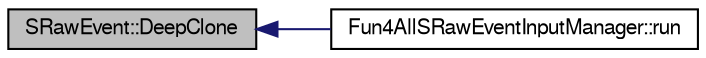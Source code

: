 digraph "SRawEvent::DeepClone"
{
  bgcolor="transparent";
  edge [fontname="FreeSans",fontsize="10",labelfontname="FreeSans",labelfontsize="10"];
  node [fontname="FreeSans",fontsize="10",shape=record];
  rankdir="LR";
  Node1 [label="SRawEvent::DeepClone",height=0.2,width=0.4,color="black", fillcolor="grey75", style="filled" fontcolor="black"];
  Node1 -> Node2 [dir="back",color="midnightblue",fontsize="10",style="solid",fontname="FreeSans"];
  Node2 [label="Fun4AllSRawEventInputManager::run",height=0.2,width=0.4,color="black",URL="$d5/dd4/classFun4AllSRawEventInputManager.html#a6fb883458d575781c7ae1da38ecf30dd"];
}

